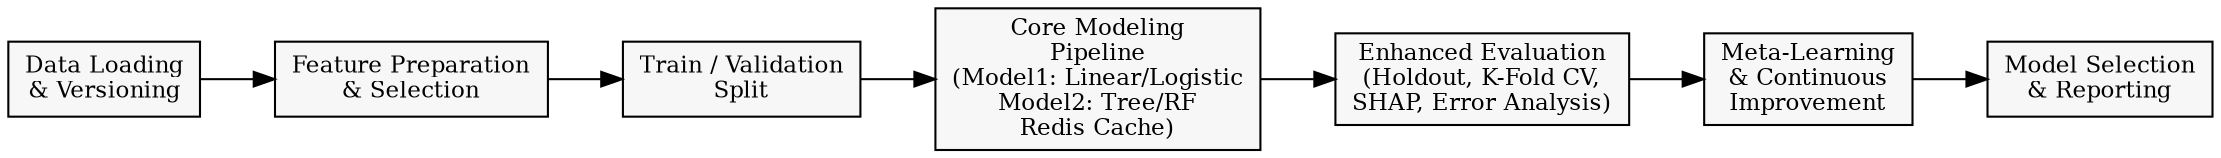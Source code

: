 digraph Architecture {
  rankdir=LR;
  node [shape=box, style=filled, fillcolor="#f7f7f7", fontsize=11, penwidth=1];

  DataLoading [label="Data Loading\n& Versioning"];
  FeaturePrep [label="Feature Preparation\n& Selection"];
  TrainVal [label="Train / Validation\nSplit"];
  CoreModel [label="Core Modeling\nPipeline\n(Model1: Linear/Logistic\nModel2: Tree/RF\nRedis Cache)"];
  Evaluation [label="Enhanced Evaluation\n(Holdout, K-Fold CV,\nSHAP, Error Analysis)"];
  MetaLearning [label="Meta-Learning\n& Continuous\nImprovement"];
  Selection [label="Model Selection\n& Reporting"];

  DataLoading -> FeaturePrep -> TrainVal -> CoreModel -> Evaluation -> MetaLearning -> Selection;
}
